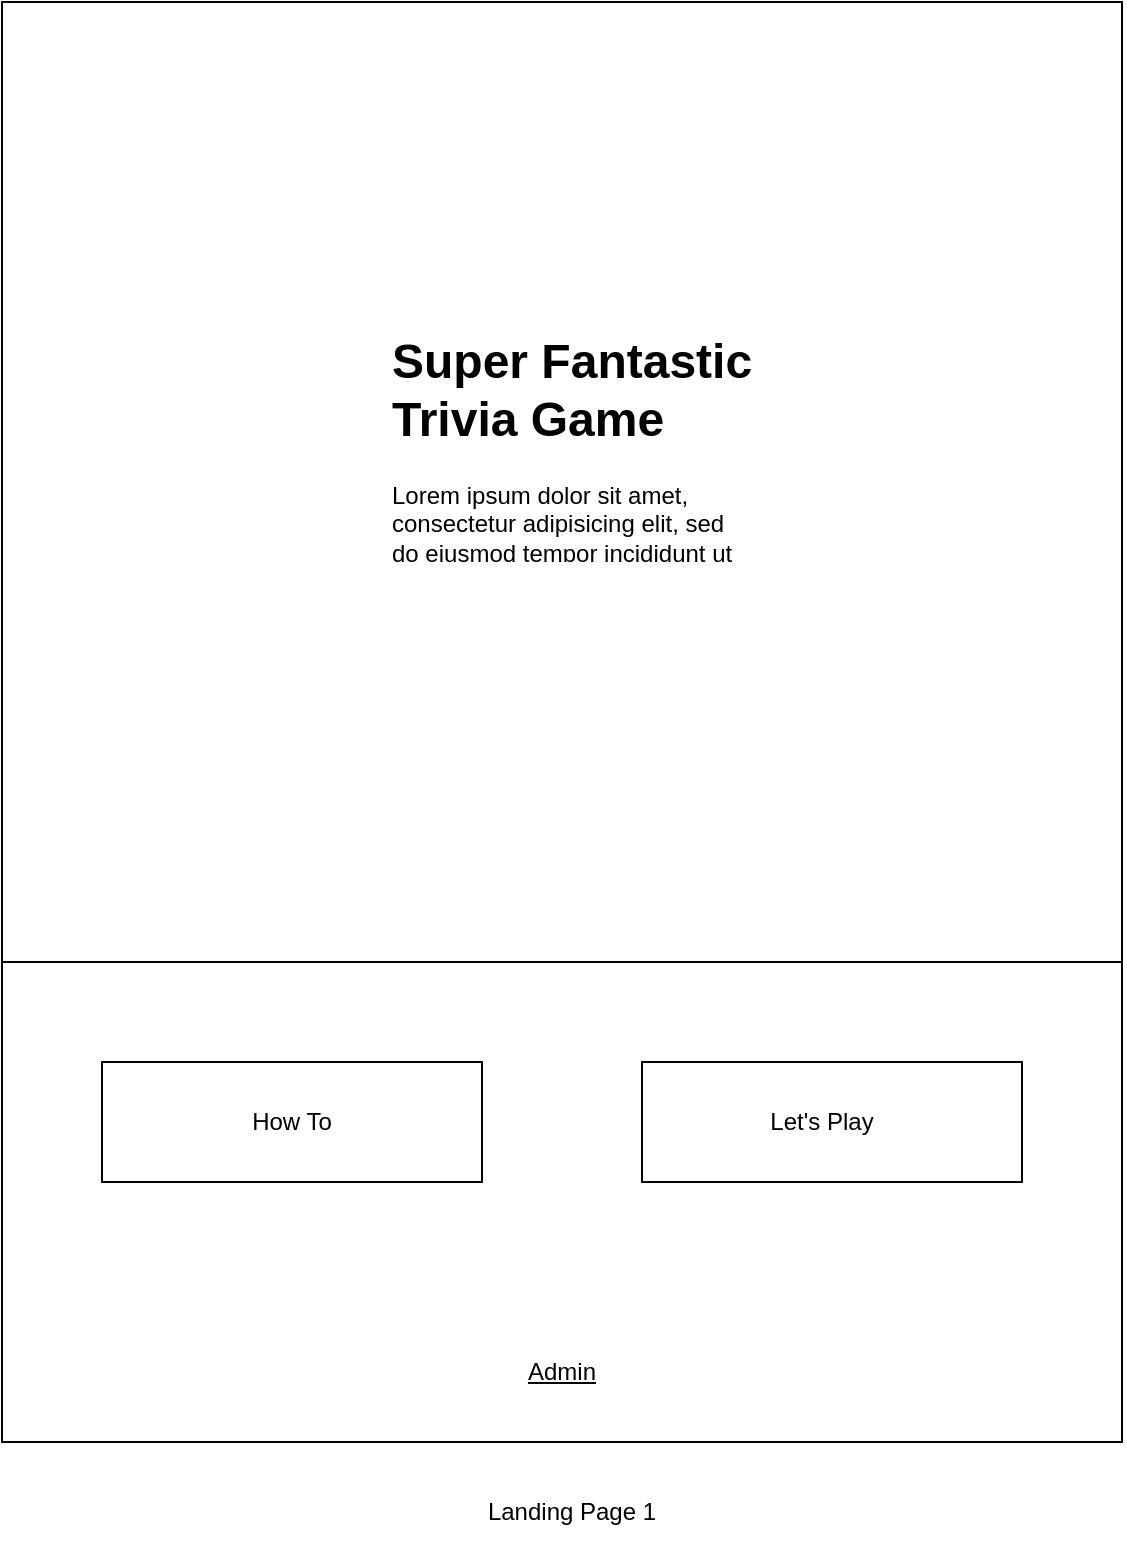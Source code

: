 <mxfile version="16.5.1" type="device"><diagram id="YJbVlOaPb4-M5HWd7XC4" name="Page-1"><mxGraphModel dx="1102" dy="865" grid="1" gridSize="10" guides="1" tooltips="1" connect="1" arrows="1" fold="1" page="1" pageScale="1" pageWidth="850" pageHeight="1100" math="0" shadow="0"><root><mxCell id="0"/><mxCell id="1" parent="0"/><mxCell id="m-GuL3f8GLA5ZSjqdcA6-3" value="" style="rounded=0;whiteSpace=wrap;html=1;direction=south;" parent="1" vertex="1"><mxGeometry x="130" y="40" width="560" height="720" as="geometry"/></mxCell><mxCell id="m-GuL3f8GLA5ZSjqdcA6-4" value="" style="rounded=0;whiteSpace=wrap;html=1;" parent="1" vertex="1"><mxGeometry x="180" y="570" width="190" height="60" as="geometry"/></mxCell><mxCell id="m-GuL3f8GLA5ZSjqdcA6-6" value="" style="rounded=0;whiteSpace=wrap;html=1;" parent="1" vertex="1"><mxGeometry x="450" y="570" width="190" height="60" as="geometry"/></mxCell><mxCell id="m-GuL3f8GLA5ZSjqdcA6-9" value="" style="endArrow=none;html=1;rounded=0;" parent="1" target="m-GuL3f8GLA5ZSjqdcA6-3" edge="1"><mxGeometry width="50" height="50" relative="1" as="geometry"><mxPoint x="130" y="520" as="sourcePoint"/><mxPoint x="180" y="470" as="targetPoint"/><Array as="points"><mxPoint x="690" y="520"/></Array></mxGeometry></mxCell><mxCell id="m-GuL3f8GLA5ZSjqdcA6-10" value="&lt;u&gt;Admin&lt;/u&gt;" style="text;html=1;strokeColor=none;fillColor=none;align=center;verticalAlign=middle;whiteSpace=wrap;rounded=0;" parent="1" vertex="1"><mxGeometry x="380" y="710" width="60" height="30" as="geometry"/></mxCell><mxCell id="m-GuL3f8GLA5ZSjqdcA6-11" value="Let's Play" style="text;html=1;strokeColor=none;fillColor=none;align=center;verticalAlign=middle;whiteSpace=wrap;rounded=0;" parent="1" vertex="1"><mxGeometry x="510" y="585" width="60" height="30" as="geometry"/></mxCell><mxCell id="m-GuL3f8GLA5ZSjqdcA6-12" value="How To" style="text;html=1;strokeColor=none;fillColor=none;align=center;verticalAlign=middle;whiteSpace=wrap;rounded=0;" parent="1" vertex="1"><mxGeometry x="245" y="585" width="60" height="30" as="geometry"/></mxCell><mxCell id="m-GuL3f8GLA5ZSjqdcA6-14" value="&lt;h1&gt;Super Fantastic Trivia Game&lt;/h1&gt;&lt;p&gt;Lorem ipsum dolor sit amet, consectetur adipisicing elit, sed do eiusmod tempor incididunt ut labore et dolore magna aliqua.&lt;/p&gt;" style="text;html=1;strokeColor=none;fillColor=none;spacing=5;spacingTop=-20;whiteSpace=wrap;overflow=hidden;rounded=0;" parent="1" vertex="1"><mxGeometry x="320" y="200" width="190" height="120" as="geometry"/></mxCell><mxCell id="o0eyGRFBi1Oj6tqqqR8K-1" value="Landing Page 1" style="text;html=1;strokeColor=none;fillColor=none;align=center;verticalAlign=middle;whiteSpace=wrap;rounded=0;" vertex="1" parent="1"><mxGeometry x="350" y="780" width="130" height="30" as="geometry"/></mxCell></root></mxGraphModel></diagram></mxfile>